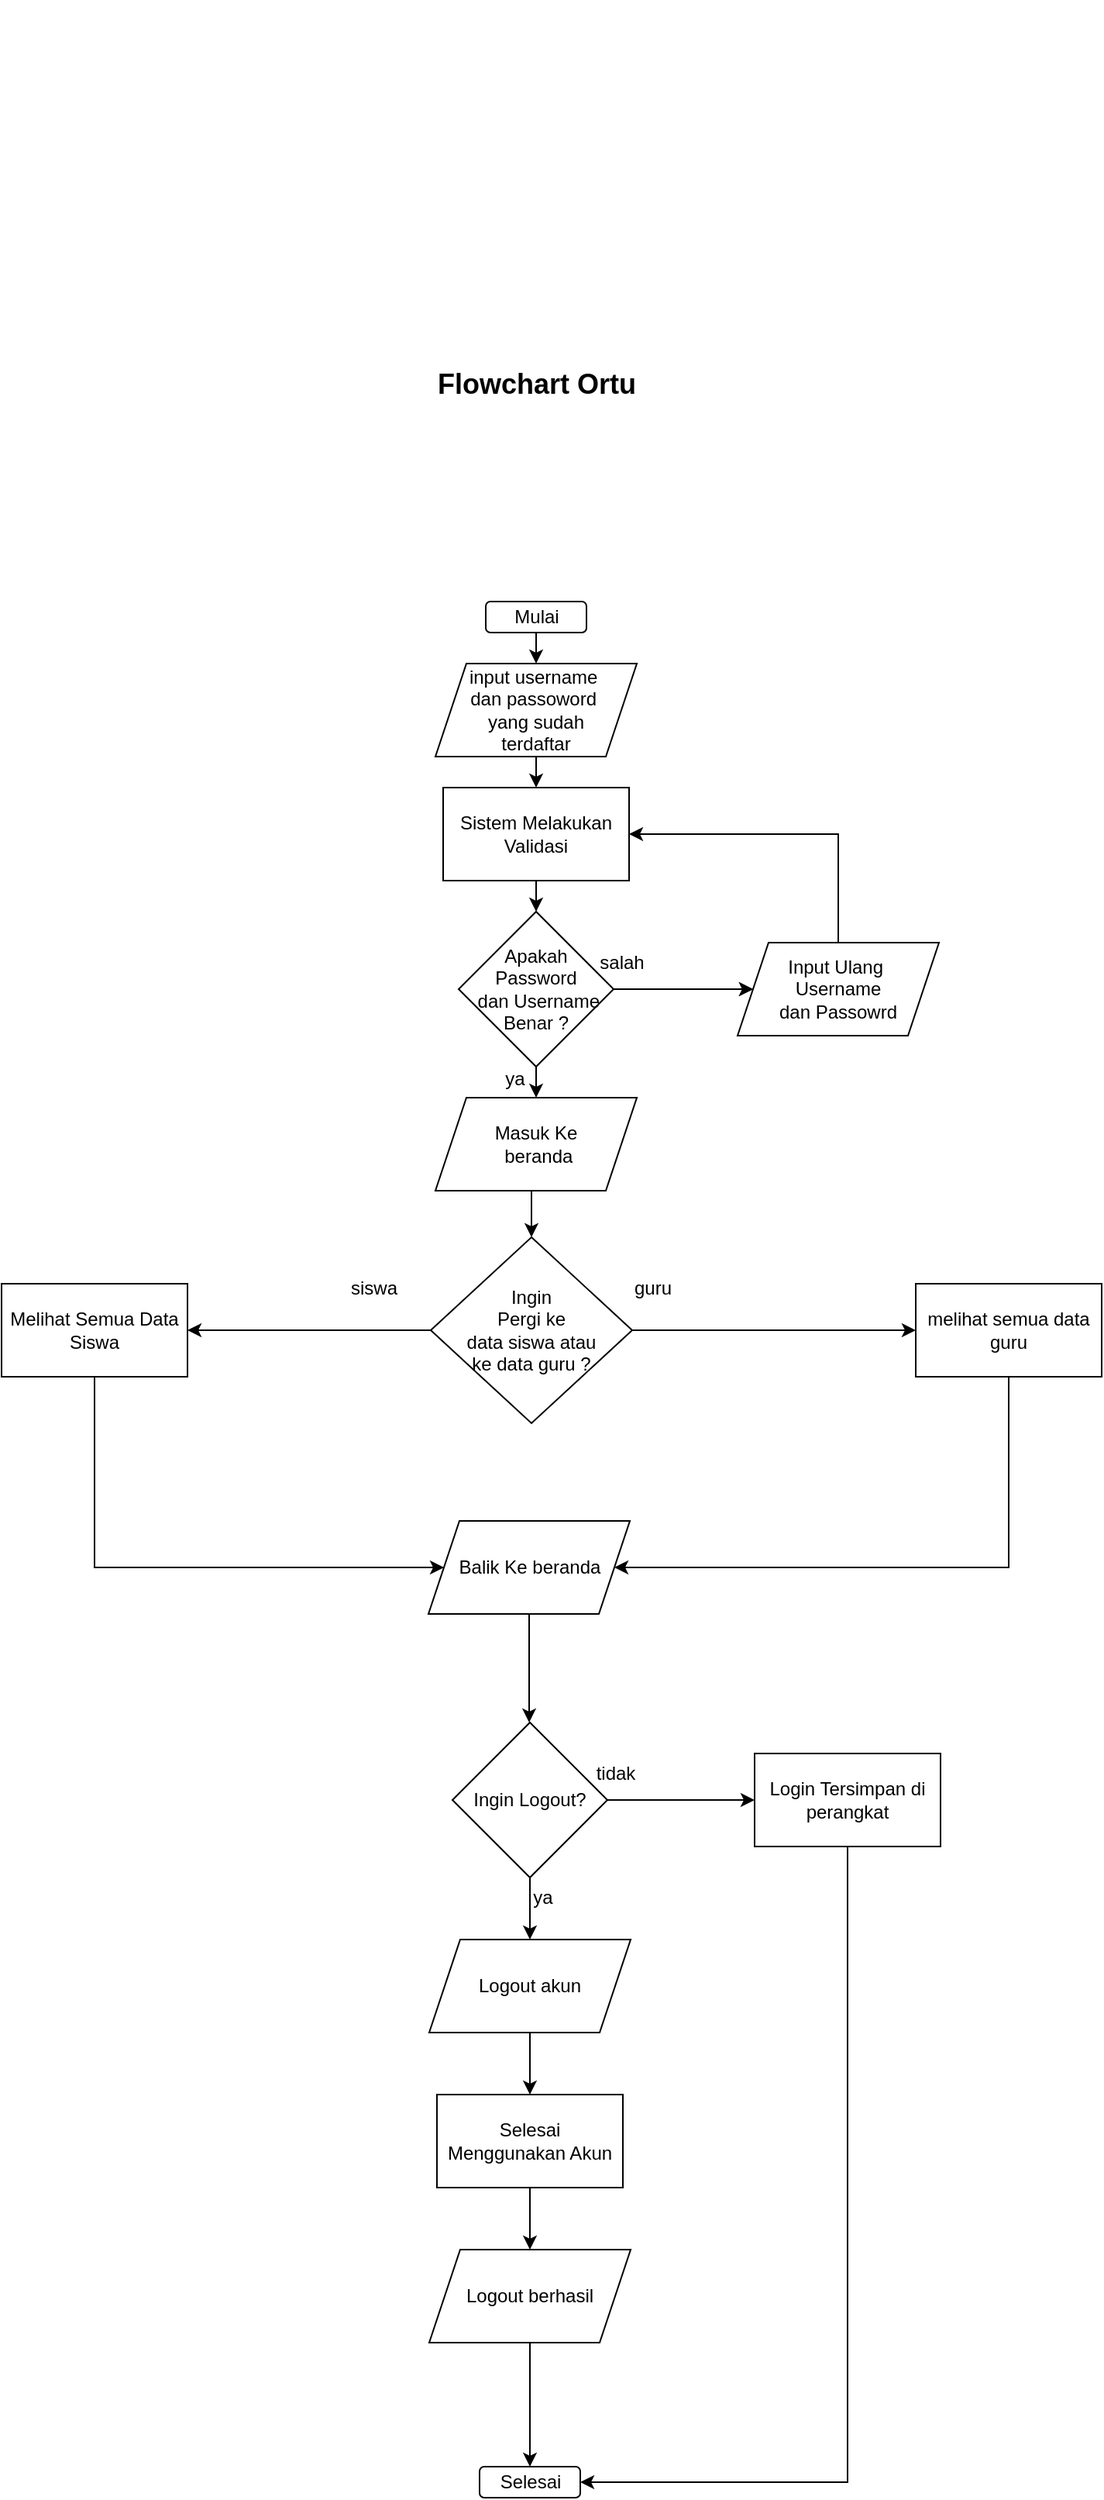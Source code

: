 <mxfile version="21.2.8" type="device">
  <diagram name="Page-1" id="ZJziXxxdAj8SFKqpZ-4v">
    <mxGraphModel dx="2072" dy="1308" grid="1" gridSize="10" guides="1" tooltips="1" connect="1" arrows="1" fold="1" page="1" pageScale="1" pageWidth="850" pageHeight="1100" background="none" math="0" shadow="0">
      <root>
        <mxCell id="0" />
        <mxCell id="1" parent="0" />
        <mxCell id="44k4_VBJVtMnTsJ_2v9P-7" style="edgeStyle=orthogonalEdgeStyle;rounded=0;orthogonalLoop=1;jettySize=auto;html=1;exitX=0.5;exitY=1;exitDx=0;exitDy=0;" parent="1" edge="1">
          <mxGeometry relative="1" as="geometry">
            <mxPoint x="440" y="210" as="sourcePoint" />
            <mxPoint x="440" y="210" as="targetPoint" />
          </mxGeometry>
        </mxCell>
        <mxCell id="44k4_VBJVtMnTsJ_2v9P-68" value="&lt;b&gt;&lt;font style=&quot;font-size: 18px;&quot;&gt;Flowchart Ortu&lt;/font&gt;&lt;/b&gt;" style="text;html=1;align=center;verticalAlign=middle;resizable=0;points=[];autosize=1;strokeColor=none;fillColor=none;" parent="1" vertex="1">
          <mxGeometry x="330" y="430" width="150" height="40" as="geometry" />
        </mxCell>
        <mxCell id="6W6a73ZQ8LbhypEmX5_w-3" value="Mulai" style="rounded=1;whiteSpace=wrap;html=1;" parent="1" vertex="1">
          <mxGeometry x="372.5" y="590" width="65" height="20" as="geometry" />
        </mxCell>
        <mxCell id="kdsUeCvhNcCIAWtushqa-12" style="edgeStyle=orthogonalEdgeStyle;rounded=0;orthogonalLoop=1;jettySize=auto;html=1;exitX=0.5;exitY=1;exitDx=0;exitDy=0;entryX=0.5;entryY=0;entryDx=0;entryDy=0;" parent="1" target="kdsUeCvhNcCIAWtushqa-11" edge="1">
          <mxGeometry relative="1" as="geometry">
            <mxPoint x="405" y="610" as="sourcePoint" />
          </mxGeometry>
        </mxCell>
        <mxCell id="kdsUeCvhNcCIAWtushqa-14" style="edgeStyle=orthogonalEdgeStyle;rounded=0;orthogonalLoop=1;jettySize=auto;html=1;exitX=0.5;exitY=1;exitDx=0;exitDy=0;entryX=0.5;entryY=0;entryDx=0;entryDy=0;" parent="1" source="kdsUeCvhNcCIAWtushqa-11" target="kdsUeCvhNcCIAWtushqa-13" edge="1">
          <mxGeometry relative="1" as="geometry" />
        </mxCell>
        <mxCell id="kdsUeCvhNcCIAWtushqa-11" value="input username&amp;nbsp;&lt;br&gt;dan passoword&amp;nbsp;&lt;br&gt;yang sudah&lt;br&gt;terdaftar" style="shape=parallelogram;perimeter=parallelogramPerimeter;whiteSpace=wrap;html=1;fixedSize=1;" parent="1" vertex="1">
          <mxGeometry x="340" y="630" width="130" height="60" as="geometry" />
        </mxCell>
        <mxCell id="kdsUeCvhNcCIAWtushqa-16" style="edgeStyle=orthogonalEdgeStyle;rounded=0;orthogonalLoop=1;jettySize=auto;html=1;exitX=0.5;exitY=1;exitDx=0;exitDy=0;entryX=0.5;entryY=0;entryDx=0;entryDy=0;" parent="1" source="kdsUeCvhNcCIAWtushqa-13" target="kdsUeCvhNcCIAWtushqa-15" edge="1">
          <mxGeometry relative="1" as="geometry" />
        </mxCell>
        <mxCell id="kdsUeCvhNcCIAWtushqa-13" value="Sistem Melakukan&lt;br&gt;Validasi" style="rounded=0;whiteSpace=wrap;html=1;" parent="1" vertex="1">
          <mxGeometry x="345" y="710" width="120" height="60" as="geometry" />
        </mxCell>
        <mxCell id="kdsUeCvhNcCIAWtushqa-18" style="edgeStyle=orthogonalEdgeStyle;rounded=0;orthogonalLoop=1;jettySize=auto;html=1;exitX=1;exitY=0.5;exitDx=0;exitDy=0;entryX=0;entryY=0.5;entryDx=0;entryDy=0;" parent="1" source="kdsUeCvhNcCIAWtushqa-15" target="kdsUeCvhNcCIAWtushqa-17" edge="1">
          <mxGeometry relative="1" as="geometry" />
        </mxCell>
        <mxCell id="kdsUeCvhNcCIAWtushqa-21" value="" style="edgeStyle=orthogonalEdgeStyle;rounded=0;orthogonalLoop=1;jettySize=auto;html=1;" parent="1" source="kdsUeCvhNcCIAWtushqa-15" target="kdsUeCvhNcCIAWtushqa-17" edge="1">
          <mxGeometry relative="1" as="geometry" />
        </mxCell>
        <mxCell id="kdsUeCvhNcCIAWtushqa-24" style="edgeStyle=orthogonalEdgeStyle;rounded=0;orthogonalLoop=1;jettySize=auto;html=1;exitX=0.5;exitY=1;exitDx=0;exitDy=0;entryX=0.5;entryY=0;entryDx=0;entryDy=0;" parent="1" source="kdsUeCvhNcCIAWtushqa-15" target="kdsUeCvhNcCIAWtushqa-23" edge="1">
          <mxGeometry relative="1" as="geometry" />
        </mxCell>
        <mxCell id="kdsUeCvhNcCIAWtushqa-15" value="Apakah &lt;br&gt;Password&lt;br&gt;&amp;nbsp;dan Username Benar ?" style="rhombus;whiteSpace=wrap;html=1;" parent="1" vertex="1">
          <mxGeometry x="355" y="790" width="100" height="100" as="geometry" />
        </mxCell>
        <mxCell id="kdsUeCvhNcCIAWtushqa-28" style="edgeStyle=orthogonalEdgeStyle;rounded=0;orthogonalLoop=1;jettySize=auto;html=1;exitX=0.5;exitY=0;exitDx=0;exitDy=0;entryX=1;entryY=0.5;entryDx=0;entryDy=0;" parent="1" source="kdsUeCvhNcCIAWtushqa-17" target="kdsUeCvhNcCIAWtushqa-13" edge="1">
          <mxGeometry relative="1" as="geometry" />
        </mxCell>
        <mxCell id="kdsUeCvhNcCIAWtushqa-17" value="Input Ulang&amp;nbsp;&lt;br&gt;Username&lt;br&gt;dan Passowrd" style="shape=parallelogram;perimeter=parallelogramPerimeter;whiteSpace=wrap;html=1;fixedSize=1;" parent="1" vertex="1">
          <mxGeometry x="535" y="810" width="130" height="60" as="geometry" />
        </mxCell>
        <mxCell id="kdsUeCvhNcCIAWtushqa-22" value="salah" style="text;html=1;align=center;verticalAlign=middle;resizable=0;points=[];autosize=1;strokeColor=none;fillColor=none;" parent="1" vertex="1">
          <mxGeometry x="435" y="808" width="50" height="30" as="geometry" />
        </mxCell>
        <mxCell id="kdsUeCvhNcCIAWtushqa-157" style="edgeStyle=orthogonalEdgeStyle;rounded=0;orthogonalLoop=1;jettySize=auto;html=1;exitX=0.5;exitY=1;exitDx=0;exitDy=0;entryX=0.5;entryY=0;entryDx=0;entryDy=0;" parent="1" source="kdsUeCvhNcCIAWtushqa-23" target="kdsUeCvhNcCIAWtushqa-84" edge="1">
          <mxGeometry relative="1" as="geometry" />
        </mxCell>
        <mxCell id="kdsUeCvhNcCIAWtushqa-23" value="Masuk Ke&lt;br&gt;&amp;nbsp;beranda&lt;br&gt;" style="shape=parallelogram;perimeter=parallelogramPerimeter;whiteSpace=wrap;html=1;fixedSize=1;" parent="1" vertex="1">
          <mxGeometry x="340" y="910" width="130" height="60" as="geometry" />
        </mxCell>
        <mxCell id="R6miI6m2VUC0ctljcBf4-31" style="edgeStyle=orthogonalEdgeStyle;rounded=0;orthogonalLoop=1;jettySize=auto;html=1;exitX=0.5;exitY=1;exitDx=0;exitDy=0;entryX=0;entryY=0.5;entryDx=0;entryDy=0;" edge="1" parent="1" source="kdsUeCvhNcCIAWtushqa-36" target="kdsUeCvhNcCIAWtushqa-109">
          <mxGeometry relative="1" as="geometry">
            <Array as="points">
              <mxPoint x="120" y="1213" />
            </Array>
          </mxGeometry>
        </mxCell>
        <mxCell id="kdsUeCvhNcCIAWtushqa-36" value="Melihat Semua Data Siswa" style="rounded=0;whiteSpace=wrap;html=1;" parent="1" vertex="1">
          <mxGeometry x="60" y="1030" width="120" height="60" as="geometry" />
        </mxCell>
        <mxCell id="kdsUeCvhNcCIAWtushqa-63" value="Selesai" style="rounded=1;whiteSpace=wrap;html=1;" parent="1" vertex="1">
          <mxGeometry x="368.5" y="1793" width="65" height="20" as="geometry" />
        </mxCell>
        <mxCell id="R6miI6m2VUC0ctljcBf4-1" style="edgeStyle=orthogonalEdgeStyle;rounded=0;orthogonalLoop=1;jettySize=auto;html=1;exitX=0;exitY=0.5;exitDx=0;exitDy=0;entryX=1;entryY=0.5;entryDx=0;entryDy=0;" edge="1" parent="1" source="kdsUeCvhNcCIAWtushqa-84" target="kdsUeCvhNcCIAWtushqa-36">
          <mxGeometry relative="1" as="geometry" />
        </mxCell>
        <mxCell id="R6miI6m2VUC0ctljcBf4-2" style="edgeStyle=orthogonalEdgeStyle;rounded=0;orthogonalLoop=1;jettySize=auto;html=1;exitX=1;exitY=0.5;exitDx=0;exitDy=0;entryX=0;entryY=0.5;entryDx=0;entryDy=0;" edge="1" parent="1" source="kdsUeCvhNcCIAWtushqa-84" target="kdsUeCvhNcCIAWtushqa-100">
          <mxGeometry relative="1" as="geometry" />
        </mxCell>
        <mxCell id="kdsUeCvhNcCIAWtushqa-84" value="Ingin &lt;br&gt;Pergi ke &lt;br&gt;data siswa atau &lt;br&gt;ke data guru ?" style="rhombus;whiteSpace=wrap;html=1;" parent="1" vertex="1">
          <mxGeometry x="337" y="1000" width="130" height="120" as="geometry" />
        </mxCell>
        <mxCell id="R6miI6m2VUC0ctljcBf4-30" style="edgeStyle=orthogonalEdgeStyle;rounded=0;orthogonalLoop=1;jettySize=auto;html=1;exitX=0.5;exitY=1;exitDx=0;exitDy=0;entryX=1;entryY=0.5;entryDx=0;entryDy=0;" edge="1" parent="1" source="kdsUeCvhNcCIAWtushqa-100" target="kdsUeCvhNcCIAWtushqa-109">
          <mxGeometry relative="1" as="geometry">
            <Array as="points">
              <mxPoint x="710" y="1213" />
            </Array>
          </mxGeometry>
        </mxCell>
        <mxCell id="kdsUeCvhNcCIAWtushqa-100" value="melihat semua data guru" style="rounded=0;whiteSpace=wrap;html=1;" parent="1" vertex="1">
          <mxGeometry x="650" y="1030" width="120" height="60" as="geometry" />
        </mxCell>
        <mxCell id="R6miI6m2VUC0ctljcBf4-29" style="edgeStyle=orthogonalEdgeStyle;rounded=0;orthogonalLoop=1;jettySize=auto;html=1;exitX=0.5;exitY=1;exitDx=0;exitDy=0;entryX=0.5;entryY=0;entryDx=0;entryDy=0;" edge="1" parent="1" source="kdsUeCvhNcCIAWtushqa-109">
          <mxGeometry relative="1" as="geometry">
            <mxPoint x="400.5" y="1313" as="targetPoint" />
          </mxGeometry>
        </mxCell>
        <mxCell id="kdsUeCvhNcCIAWtushqa-109" value="Balik Ke beranda" style="shape=parallelogram;perimeter=parallelogramPerimeter;whiteSpace=wrap;html=1;fixedSize=1;" parent="1" vertex="1">
          <mxGeometry x="335.5" y="1183" width="130" height="60" as="geometry" />
        </mxCell>
        <mxCell id="kdsUeCvhNcCIAWtushqa-179" style="edgeStyle=orthogonalEdgeStyle;rounded=0;orthogonalLoop=1;jettySize=auto;html=1;exitX=0.5;exitY=1;exitDx=0;exitDy=0;entryX=0.5;entryY=0;entryDx=0;entryDy=0;" parent="1" source="kdsUeCvhNcCIAWtushqa-148" target="kdsUeCvhNcCIAWtushqa-154" edge="1">
          <mxGeometry relative="1" as="geometry" />
        </mxCell>
        <mxCell id="kdsUeCvhNcCIAWtushqa-148" value="Selesai &lt;br&gt;Menggunakan Akun" style="rounded=0;whiteSpace=wrap;html=1;" parent="1" vertex="1">
          <mxGeometry x="341" y="1553" width="120" height="60" as="geometry" />
        </mxCell>
        <mxCell id="kdsUeCvhNcCIAWtushqa-177" style="edgeStyle=orthogonalEdgeStyle;rounded=0;orthogonalLoop=1;jettySize=auto;html=1;exitX=0.5;exitY=1;exitDx=0;exitDy=0;entryX=0.5;entryY=0;entryDx=0;entryDy=0;" parent="1" source="kdsUeCvhNcCIAWtushqa-133" target="kdsUeCvhNcCIAWtushqa-148" edge="1">
          <mxGeometry relative="1" as="geometry" />
        </mxCell>
        <mxCell id="kdsUeCvhNcCIAWtushqa-133" value="Logout akun" style="shape=parallelogram;perimeter=parallelogramPerimeter;whiteSpace=wrap;html=1;fixedSize=1;" parent="1" vertex="1">
          <mxGeometry x="336" y="1453" width="130" height="60" as="geometry" />
        </mxCell>
        <mxCell id="kdsUeCvhNcCIAWtushqa-180" style="edgeStyle=orthogonalEdgeStyle;rounded=0;orthogonalLoop=1;jettySize=auto;html=1;exitX=0.5;exitY=1;exitDx=0;exitDy=0;entryX=0.5;entryY=0;entryDx=0;entryDy=0;" parent="1" source="kdsUeCvhNcCIAWtushqa-154" target="kdsUeCvhNcCIAWtushqa-63" edge="1">
          <mxGeometry relative="1" as="geometry" />
        </mxCell>
        <mxCell id="kdsUeCvhNcCIAWtushqa-154" value="Logout berhasil" style="shape=parallelogram;perimeter=parallelogramPerimeter;whiteSpace=wrap;html=1;fixedSize=1;" parent="1" vertex="1">
          <mxGeometry x="336" y="1653" width="130" height="60" as="geometry" />
        </mxCell>
        <mxCell id="kdsUeCvhNcCIAWtushqa-176" style="edgeStyle=orthogonalEdgeStyle;rounded=0;orthogonalLoop=1;jettySize=auto;html=1;exitX=0.5;exitY=1;exitDx=0;exitDy=0;" parent="1" source="kdsUeCvhNcCIAWtushqa-174" target="kdsUeCvhNcCIAWtushqa-133" edge="1">
          <mxGeometry relative="1" as="geometry" />
        </mxCell>
        <mxCell id="kdsUeCvhNcCIAWtushqa-183" style="edgeStyle=orthogonalEdgeStyle;rounded=0;orthogonalLoop=1;jettySize=auto;html=1;exitX=1;exitY=0.5;exitDx=0;exitDy=0;entryX=0;entryY=0.5;entryDx=0;entryDy=0;" parent="1" source="kdsUeCvhNcCIAWtushqa-174" target="kdsUeCvhNcCIAWtushqa-182" edge="1">
          <mxGeometry relative="1" as="geometry" />
        </mxCell>
        <mxCell id="kdsUeCvhNcCIAWtushqa-174" value="Ingin Logout?" style="rhombus;whiteSpace=wrap;html=1;" parent="1" vertex="1">
          <mxGeometry x="351" y="1313" width="100" height="100" as="geometry" />
        </mxCell>
        <mxCell id="kdsUeCvhNcCIAWtushqa-184" style="edgeStyle=orthogonalEdgeStyle;rounded=0;orthogonalLoop=1;jettySize=auto;html=1;exitX=0.5;exitY=1;exitDx=0;exitDy=0;entryX=1;entryY=0.5;entryDx=0;entryDy=0;" parent="1" source="kdsUeCvhNcCIAWtushqa-182" target="kdsUeCvhNcCIAWtushqa-63" edge="1">
          <mxGeometry relative="1" as="geometry" />
        </mxCell>
        <mxCell id="kdsUeCvhNcCIAWtushqa-182" value="Login Tersimpan di perangkat" style="rounded=0;whiteSpace=wrap;html=1;" parent="1" vertex="1">
          <mxGeometry x="546" y="1333" width="120" height="60" as="geometry" />
        </mxCell>
        <mxCell id="R6miI6m2VUC0ctljcBf4-3" value="guru" style="text;html=1;align=center;verticalAlign=middle;resizable=0;points=[];autosize=1;strokeColor=none;fillColor=none;" vertex="1" parent="1">
          <mxGeometry x="455" y="1018" width="50" height="30" as="geometry" />
        </mxCell>
        <mxCell id="R6miI6m2VUC0ctljcBf4-4" value="siswa" style="text;html=1;align=center;verticalAlign=middle;resizable=0;points=[];autosize=1;strokeColor=none;fillColor=none;" vertex="1" parent="1">
          <mxGeometry x="275" y="1018" width="50" height="30" as="geometry" />
        </mxCell>
        <mxCell id="R6miI6m2VUC0ctljcBf4-5" value="ya" style="text;html=1;align=center;verticalAlign=middle;resizable=0;points=[];autosize=1;strokeColor=none;fillColor=none;" vertex="1" parent="1">
          <mxGeometry x="371" y="883" width="40" height="30" as="geometry" />
        </mxCell>
        <mxCell id="R6miI6m2VUC0ctljcBf4-21" value="ya" style="text;html=1;align=center;verticalAlign=middle;resizable=0;points=[];autosize=1;strokeColor=none;fillColor=none;" vertex="1" parent="1">
          <mxGeometry x="389" y="1411" width="40" height="30" as="geometry" />
        </mxCell>
        <mxCell id="R6miI6m2VUC0ctljcBf4-22" value="tidak" style="text;html=1;align=center;verticalAlign=middle;resizable=0;points=[];autosize=1;strokeColor=none;fillColor=none;" vertex="1" parent="1">
          <mxGeometry x="431" y="1331" width="50" height="30" as="geometry" />
        </mxCell>
      </root>
    </mxGraphModel>
  </diagram>
</mxfile>
